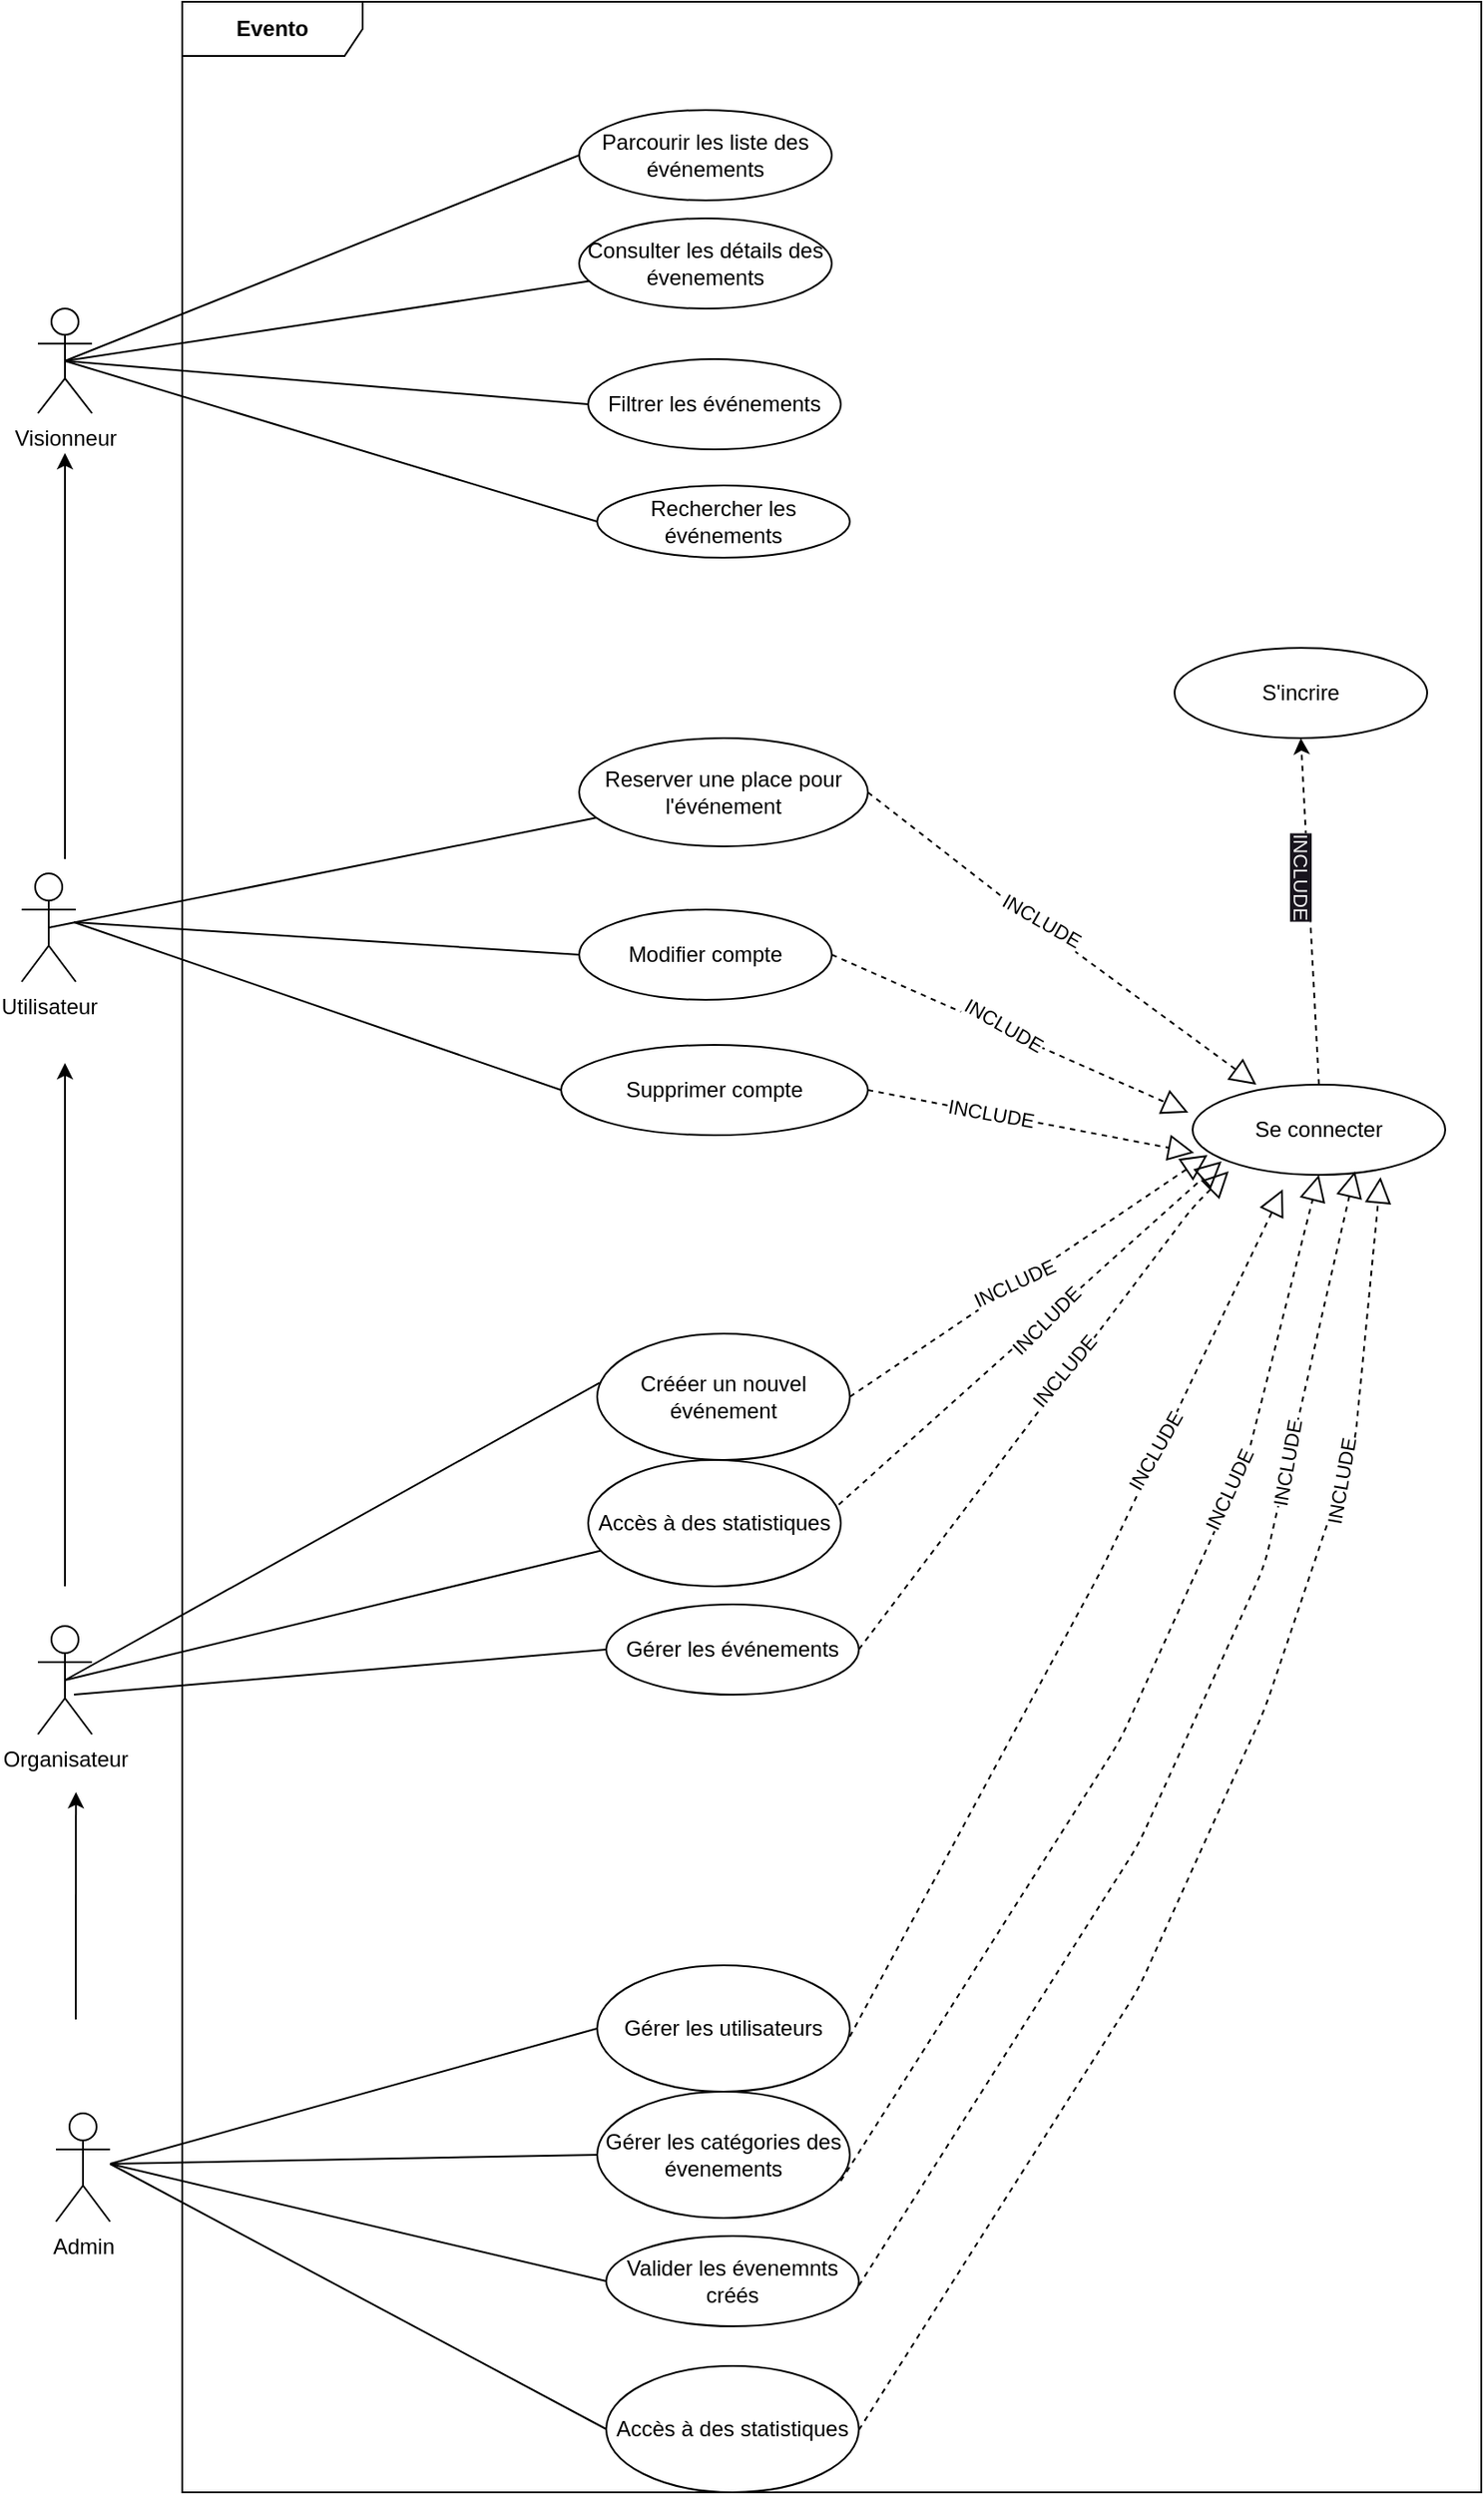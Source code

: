 <mxfile>
    <diagram id="vIdJV89icQpBQxPIXVyk" name="Page-1">
        <mxGraphModel dx="2510" dy="2135" grid="1" gridSize="10" guides="1" tooltips="1" connect="1" arrows="1" fold="1" page="1" pageScale="1" pageWidth="850" pageHeight="1100" math="0" shadow="0">
            <root>
                <mxCell id="0"/>
                <mxCell id="1" parent="0"/>
                <mxCell id="64" value="Visionneur" style="shape=umlActor;verticalLabelPosition=bottom;verticalAlign=top;html=1;" vertex="1" parent="1">
                    <mxGeometry x="50" y="192" width="30" height="58" as="geometry"/>
                </mxCell>
                <mxCell id="65" value="Parcourir les liste des événements" style="ellipse;whiteSpace=wrap;html=1;" vertex="1" parent="1">
                    <mxGeometry x="350" y="82" width="140" height="50" as="geometry"/>
                </mxCell>
                <mxCell id="66" value="Consulter les détails des évenements" style="ellipse;whiteSpace=wrap;html=1;" vertex="1" parent="1">
                    <mxGeometry x="350" y="142" width="140" height="50" as="geometry"/>
                </mxCell>
                <mxCell id="67" value="Gérer les événements" style="ellipse;whiteSpace=wrap;html=1;" vertex="1" parent="1">
                    <mxGeometry x="365" y="910" width="140" height="50" as="geometry"/>
                </mxCell>
                <mxCell id="68" value="Filtrer les événements" style="ellipse;whiteSpace=wrap;html=1;" vertex="1" parent="1">
                    <mxGeometry x="355" y="220" width="140" height="50" as="geometry"/>
                </mxCell>
                <mxCell id="122" style="edgeStyle=none;html=1;exitX=0.5;exitY=0;exitDx=0;exitDy=0;entryX=0.5;entryY=1;entryDx=0;entryDy=0;dashed=1;" edge="1" parent="1" source="69" target="121">
                    <mxGeometry relative="1" as="geometry"/>
                </mxCell>
                <mxCell id="123" value="&#10;&lt;span style=&quot;color: rgb(240, 240, 240); font-family: Helvetica; font-size: 11px; font-style: normal; font-variant-ligatures: normal; font-variant-caps: normal; font-weight: 400; letter-spacing: normal; orphans: 2; text-align: center; text-indent: 0px; text-transform: none; widows: 2; word-spacing: 0px; -webkit-text-stroke-width: 0px; background-color: rgb(24, 20, 29); text-decoration-thickness: initial; text-decoration-style: initial; text-decoration-color: initial; float: none; display: inline !important;&quot;&gt;INCLUDE&lt;/span&gt;&#10;&#10;" style="edgeLabel;html=1;align=center;verticalAlign=middle;resizable=0;points=[];rotation=90;" vertex="1" connectable="0" parent="122">
                    <mxGeometry x="0.324" y="-1" relative="1" as="geometry">
                        <mxPoint x="-11" y="12" as="offset"/>
                    </mxGeometry>
                </mxCell>
                <mxCell id="69" value="Se connecter" style="ellipse;whiteSpace=wrap;html=1;" vertex="1" parent="1">
                    <mxGeometry x="690" y="622" width="140" height="50" as="geometry"/>
                </mxCell>
                <mxCell id="70" value="Utilisateur" style="shape=umlActor;verticalLabelPosition=bottom;verticalAlign=top;html=1;" vertex="1" parent="1">
                    <mxGeometry x="41" y="505" width="30" height="60" as="geometry"/>
                </mxCell>
                <mxCell id="71" value="Rechercher les événements" style="ellipse;whiteSpace=wrap;html=1;" vertex="1" parent="1">
                    <mxGeometry x="360" y="290" width="140" height="40" as="geometry"/>
                </mxCell>
                <mxCell id="72" value="Reserver une place pour l'événement" style="ellipse;whiteSpace=wrap;html=1;" vertex="1" parent="1">
                    <mxGeometry x="350" y="430" width="160" height="60" as="geometry"/>
                </mxCell>
                <mxCell id="73" value="Modifier compte" style="ellipse;whiteSpace=wrap;html=1;" vertex="1" parent="1">
                    <mxGeometry x="350" y="525" width="140" height="50" as="geometry"/>
                </mxCell>
                <mxCell id="74" value="Supprimer compte" style="ellipse;whiteSpace=wrap;html=1;" vertex="1" parent="1">
                    <mxGeometry x="340" y="600" width="170" height="50" as="geometry"/>
                </mxCell>
                <mxCell id="75" value="Organisateur" style="shape=umlActor;verticalLabelPosition=bottom;verticalAlign=top;html=1;" vertex="1" parent="1">
                    <mxGeometry x="50" y="922" width="30" height="60" as="geometry"/>
                </mxCell>
                <mxCell id="76" value="Crééer un nouvel événement" style="ellipse;whiteSpace=wrap;html=1;" vertex="1" parent="1">
                    <mxGeometry x="360" y="760" width="140" height="70" as="geometry"/>
                </mxCell>
                <mxCell id="77" value="Accès à des statistiques" style="ellipse;whiteSpace=wrap;html=1;" vertex="1" parent="1">
                    <mxGeometry x="355" y="830" width="140" height="70" as="geometry"/>
                </mxCell>
                <mxCell id="78" value="" style="endArrow=none;html=1;exitX=0.5;exitY=0.5;exitDx=0;exitDy=0;exitPerimeter=0;entryX=0.01;entryY=0.388;entryDx=0;entryDy=0;entryPerimeter=0;" edge="1" parent="1" source="75" target="76">
                    <mxGeometry width="50" height="50" relative="1" as="geometry">
                        <mxPoint x="110" y="982" as="sourcePoint"/>
                        <mxPoint x="160" y="932" as="targetPoint"/>
                    </mxGeometry>
                </mxCell>
                <mxCell id="79" value="" style="endArrow=none;html=1;exitX=0.5;exitY=0.5;exitDx=0;exitDy=0;exitPerimeter=0;" edge="1" parent="1" source="75" target="77">
                    <mxGeometry width="50" height="50" relative="1" as="geometry">
                        <mxPoint x="75" y="1162" as="sourcePoint"/>
                        <mxPoint x="376.4" y="1069.16" as="targetPoint"/>
                    </mxGeometry>
                </mxCell>
                <mxCell id="80" value="" style="endArrow=none;html=1;entryX=0;entryY=0.5;entryDx=0;entryDy=0;" edge="1" parent="1" target="73">
                    <mxGeometry width="50" height="50" relative="1" as="geometry">
                        <mxPoint x="70" y="532" as="sourcePoint"/>
                        <mxPoint x="360" y="727" as="targetPoint"/>
                    </mxGeometry>
                </mxCell>
                <mxCell id="81" value="" style="endArrow=none;html=1;entryX=0;entryY=0.5;entryDx=0;entryDy=0;" edge="1" parent="1" target="74">
                    <mxGeometry width="50" height="50" relative="1" as="geometry">
                        <mxPoint x="70" y="532" as="sourcePoint"/>
                        <mxPoint x="367.309" y="808.123" as="targetPoint"/>
                        <Array as="points">
                            <mxPoint x="70" y="532"/>
                        </Array>
                    </mxGeometry>
                </mxCell>
                <mxCell id="82" value="" style="endArrow=none;html=1;entryX=0;entryY=0.5;entryDx=0;entryDy=0;exitX=0.5;exitY=0.5;exitDx=0;exitDy=0;exitPerimeter=0;" edge="1" parent="1" source="64" target="71">
                    <mxGeometry width="50" height="50" relative="1" as="geometry">
                        <mxPoint x="110" y="632" as="sourcePoint"/>
                        <mxPoint x="160" y="582" as="targetPoint"/>
                    </mxGeometry>
                </mxCell>
                <mxCell id="83" value="" style="endArrow=none;html=1;exitX=0.5;exitY=0.5;exitDx=0;exitDy=0;exitPerimeter=0;" edge="1" parent="1" source="70" target="72">
                    <mxGeometry width="50" height="50" relative="1" as="geometry">
                        <mxPoint x="75" y="542" as="sourcePoint"/>
                        <mxPoint x="360" y="472" as="targetPoint"/>
                    </mxGeometry>
                </mxCell>
                <mxCell id="84" value="" style="endArrow=none;html=1;entryX=0;entryY=0.5;entryDx=0;entryDy=0;exitX=0.5;exitY=0.5;exitDx=0;exitDy=0;exitPerimeter=0;" edge="1" parent="1" source="64" target="65">
                    <mxGeometry width="50" height="50" relative="1" as="geometry">
                        <mxPoint x="110" y="282" as="sourcePoint"/>
                        <mxPoint x="160" y="232" as="targetPoint"/>
                    </mxGeometry>
                </mxCell>
                <mxCell id="85" value="" style="endArrow=none;html=1;exitX=0.5;exitY=0.5;exitDx=0;exitDy=0;exitPerimeter=0;" edge="1" parent="1" source="64" target="66">
                    <mxGeometry width="50" height="50" relative="1" as="geometry">
                        <mxPoint x="75" y="232" as="sourcePoint"/>
                        <mxPoint x="360" y="117.0" as="targetPoint"/>
                    </mxGeometry>
                </mxCell>
                <mxCell id="86" value="" style="endArrow=none;html=1;entryX=0;entryY=0.5;entryDx=0;entryDy=0;" edge="1" parent="1" target="67">
                    <mxGeometry width="50" height="50" relative="1" as="geometry">
                        <mxPoint x="70" y="960" as="sourcePoint"/>
                        <mxPoint x="365.644" y="186.835" as="targetPoint"/>
                    </mxGeometry>
                </mxCell>
                <mxCell id="87" value="" style="endArrow=none;html=1;entryX=0;entryY=0.5;entryDx=0;entryDy=0;exitX=0.5;exitY=0.5;exitDx=0;exitDy=0;exitPerimeter=0;" edge="1" parent="1" source="64" target="68">
                    <mxGeometry width="50" height="50" relative="1" as="geometry">
                        <mxPoint x="70" y="532" as="sourcePoint"/>
                        <mxPoint x="371.84" y="303.088" as="targetPoint"/>
                    </mxGeometry>
                </mxCell>
                <mxCell id="88" value="" style="endArrow=block;dashed=1;endFill=0;endSize=12;html=1;exitX=1;exitY=0.5;exitDx=0;exitDy=0;" edge="1" parent="1" source="67">
                    <mxGeometry width="160" relative="1" as="geometry">
                        <mxPoint x="500" y="182.0" as="sourcePoint"/>
                        <mxPoint x="710.0" y="670" as="targetPoint"/>
                        <Array as="points">
                            <mxPoint x="690" y="690"/>
                        </Array>
                    </mxGeometry>
                </mxCell>
                <mxCell id="89" value="" style="endArrow=block;dashed=1;endFill=0;endSize=12;html=1;exitX=1;exitY=0.5;exitDx=0;exitDy=0;" edge="1" parent="1" source="72">
                    <mxGeometry width="160" relative="1" as="geometry">
                        <mxPoint x="505" y="507.6" as="sourcePoint"/>
                        <mxPoint x="725.33" y="622.002" as="targetPoint"/>
                        <Array as="points">
                            <mxPoint x="600" y="530"/>
                        </Array>
                    </mxGeometry>
                </mxCell>
                <mxCell id="90" value="" style="endArrow=block;dashed=1;endFill=0;endSize=12;html=1;exitX=1;exitY=0.5;exitDx=0;exitDy=0;entryX=-0.017;entryY=0.309;entryDx=0;entryDy=0;entryPerimeter=0;" edge="1" parent="1" source="73" target="69">
                    <mxGeometry width="160" relative="1" as="geometry">
                        <mxPoint x="500" y="727" as="sourcePoint"/>
                        <mxPoint x="683.92" y="665.75" as="targetPoint"/>
                    </mxGeometry>
                </mxCell>
                <mxCell id="91" value="" style="endArrow=block;dashed=1;endFill=0;endSize=12;html=1;entryX=0.006;entryY=0.754;entryDx=0;entryDy=0;entryPerimeter=0;" edge="1" parent="1" target="69">
                    <mxGeometry width="160" relative="1" as="geometry">
                        <mxPoint x="510" y="625" as="sourcePoint"/>
                        <mxPoint x="700.503" y="674.678" as="targetPoint"/>
                    </mxGeometry>
                </mxCell>
                <mxCell id="92" value="" style="endArrow=block;dashed=1;endFill=0;endSize=12;html=1;exitX=1;exitY=0.5;exitDx=0;exitDy=0;entryX=0.059;entryY=0.781;entryDx=0;entryDy=0;entryPerimeter=0;" edge="1" parent="1" source="76" target="69">
                    <mxGeometry width="160" relative="1" as="geometry">
                        <mxPoint x="505" y="937" as="sourcePoint"/>
                        <mxPoint x="750.0" y="682" as="targetPoint"/>
                    </mxGeometry>
                </mxCell>
                <mxCell id="93" value="" style="endArrow=block;dashed=1;endFill=0;endSize=12;html=1;exitX=0.992;exitY=0.353;exitDx=0;exitDy=0;exitPerimeter=0;entryX=0.115;entryY=0.85;entryDx=0;entryDy=0;entryPerimeter=0;" edge="1" parent="1" source="77" target="69">
                    <mxGeometry width="160" relative="1" as="geometry">
                        <mxPoint x="515" y="1077" as="sourcePoint"/>
                        <mxPoint x="779.96" y="672" as="targetPoint"/>
                    </mxGeometry>
                </mxCell>
                <mxCell id="94" value="" style="endArrow=classic;html=1;" edge="1" parent="1">
                    <mxGeometry width="50" height="50" relative="1" as="geometry">
                        <mxPoint x="65" y="497" as="sourcePoint"/>
                        <mxPoint x="65" y="272" as="targetPoint"/>
                    </mxGeometry>
                </mxCell>
                <mxCell id="95" value="" style="endArrow=classic;html=1;" edge="1" parent="1">
                    <mxGeometry width="50" height="50" relative="1" as="geometry">
                        <mxPoint x="65" y="900" as="sourcePoint"/>
                        <mxPoint x="65" y="610" as="targetPoint"/>
                    </mxGeometry>
                </mxCell>
                <mxCell id="96" value="Evento" style="shape=umlFrame;whiteSpace=wrap;html=1;width=100;height=30;fontStyle=1" vertex="1" parent="1">
                    <mxGeometry x="130" y="22" width="720" height="1380" as="geometry"/>
                </mxCell>
                <mxCell id="97" value="Admin" style="shape=umlActor;verticalLabelPosition=bottom;verticalAlign=top;html=1;" vertex="1" parent="1">
                    <mxGeometry x="60" y="1192" width="30" height="60" as="geometry"/>
                </mxCell>
                <mxCell id="98" value="" style="endArrow=classic;html=1;" edge="1" parent="1">
                    <mxGeometry width="50" height="50" relative="1" as="geometry">
                        <mxPoint x="71" y="1140" as="sourcePoint"/>
                        <mxPoint x="71.09" y="1014" as="targetPoint"/>
                    </mxGeometry>
                </mxCell>
                <mxCell id="99" value="Valider les évenemnts créés" style="ellipse;whiteSpace=wrap;html=1;" vertex="1" parent="1">
                    <mxGeometry x="365" y="1260" width="140" height="50" as="geometry"/>
                </mxCell>
                <mxCell id="100" value="Gérer les utilisateurs" style="ellipse;whiteSpace=wrap;html=1;" vertex="1" parent="1">
                    <mxGeometry x="360" y="1110" width="140" height="70" as="geometry"/>
                </mxCell>
                <mxCell id="101" value="Gérer les catégories des évenements" style="ellipse;whiteSpace=wrap;html=1;" vertex="1" parent="1">
                    <mxGeometry x="360" y="1180" width="140" height="70" as="geometry"/>
                </mxCell>
                <mxCell id="102" value="Accès à des statistiques" style="ellipse;whiteSpace=wrap;html=1;" vertex="1" parent="1">
                    <mxGeometry x="365" y="1332" width="140" height="70" as="geometry"/>
                </mxCell>
                <mxCell id="103" value="" style="endArrow=none;html=1;entryX=0;entryY=0.5;entryDx=0;entryDy=0;" edge="1" parent="1" target="100">
                    <mxGeometry width="50" height="50" relative="1" as="geometry">
                        <mxPoint x="90" y="1220" as="sourcePoint"/>
                        <mxPoint x="376.4" y="1052.0" as="targetPoint"/>
                    </mxGeometry>
                </mxCell>
                <mxCell id="104" value="" style="endArrow=none;html=1;entryX=0;entryY=0.5;entryDx=0;entryDy=0;" edge="1" parent="1" target="101">
                    <mxGeometry width="50" height="50" relative="1" as="geometry">
                        <mxPoint x="90" y="1220" as="sourcePoint"/>
                        <mxPoint x="370" y="1155" as="targetPoint"/>
                    </mxGeometry>
                </mxCell>
                <mxCell id="105" value="" style="endArrow=none;html=1;entryX=0;entryY=0.5;entryDx=0;entryDy=0;" edge="1" parent="1" target="99">
                    <mxGeometry width="50" height="50" relative="1" as="geometry">
                        <mxPoint x="90" y="1220" as="sourcePoint"/>
                        <mxPoint x="370" y="1225" as="targetPoint"/>
                    </mxGeometry>
                </mxCell>
                <mxCell id="106" value="" style="endArrow=none;html=1;entryX=0;entryY=0.5;entryDx=0;entryDy=0;" edge="1" parent="1" target="102">
                    <mxGeometry width="50" height="50" relative="1" as="geometry">
                        <mxPoint x="90" y="1220" as="sourcePoint"/>
                        <mxPoint x="360" y="1360" as="targetPoint"/>
                    </mxGeometry>
                </mxCell>
                <mxCell id="107" value="" style="endArrow=block;dashed=1;endFill=0;endSize=12;html=1;exitX=1;exitY=0.5;exitDx=0;exitDy=0;" edge="1" parent="1">
                    <mxGeometry width="160" relative="1" as="geometry">
                        <mxPoint x="500" y="1149.5" as="sourcePoint"/>
                        <mxPoint x="740" y="680" as="targetPoint"/>
                        <Array as="points">
                            <mxPoint x="640" y="890"/>
                        </Array>
                    </mxGeometry>
                </mxCell>
                <mxCell id="108" value="" style="endArrow=block;dashed=1;endFill=0;endSize=12;html=1;exitX=1;exitY=0.5;exitDx=0;exitDy=0;entryX=0.5;entryY=1;entryDx=0;entryDy=0;" edge="1" parent="1" target="69">
                    <mxGeometry width="160" relative="1" as="geometry">
                        <mxPoint x="495" y="1229.5" as="sourcePoint"/>
                        <mxPoint x="735" y="760" as="targetPoint"/>
                        <Array as="points">
                            <mxPoint x="650" y="985"/>
                            <mxPoint x="720" y="830"/>
                        </Array>
                    </mxGeometry>
                </mxCell>
                <mxCell id="109" value="" style="endArrow=block;dashed=1;endFill=0;endSize=12;html=1;exitX=1;exitY=0.5;exitDx=0;exitDy=0;entryX=0.643;entryY=0.96;entryDx=0;entryDy=0;entryPerimeter=0;" edge="1" parent="1" target="69">
                    <mxGeometry width="160" relative="1" as="geometry">
                        <mxPoint x="505" y="1287.5" as="sourcePoint"/>
                        <mxPoint x="770" y="730" as="targetPoint"/>
                        <Array as="points">
                            <mxPoint x="660" y="1043"/>
                            <mxPoint x="730" y="888"/>
                        </Array>
                    </mxGeometry>
                </mxCell>
                <mxCell id="110" value="" style="endArrow=block;dashed=1;endFill=0;endSize=12;html=1;exitX=1;exitY=0.5;exitDx=0;exitDy=0;entryX=0.744;entryY=1.025;entryDx=0;entryDy=0;entryPerimeter=0;" edge="1" parent="1" target="69">
                    <mxGeometry width="160" relative="1" as="geometry">
                        <mxPoint x="505" y="1367.5" as="sourcePoint"/>
                        <mxPoint x="770" y="810" as="targetPoint"/>
                        <Array as="points">
                            <mxPoint x="660" y="1123"/>
                            <mxPoint x="730" y="968"/>
                            <mxPoint x="780" y="820"/>
                        </Array>
                    </mxGeometry>
                </mxCell>
                <mxCell id="111" value="INCLUDE" style="edgeLabel;html=1;align=center;verticalAlign=middle;resizable=0;points=[];rotation=30;" vertex="1" connectable="0" parent="1">
                    <mxGeometry x="611.001" y="552.002" as="geometry">
                        <mxPoint x="-14.83" y="-15.687" as="offset"/>
                    </mxGeometry>
                </mxCell>
                <mxCell id="112" value="INCLUDE" style="edgeLabel;html=1;align=center;verticalAlign=middle;resizable=0;points=[];rotation=30;" vertex="1" connectable="0" parent="1">
                    <mxGeometry x="590.001" y="610.002" as="geometry">
                        <mxPoint x="-14.83" y="-15.687" as="offset"/>
                    </mxGeometry>
                </mxCell>
                <mxCell id="113" value="INCLUDE" style="edgeLabel;html=1;align=center;verticalAlign=middle;resizable=0;points=[];rotation=10;" vertex="1" connectable="0" parent="1">
                    <mxGeometry x="590.001" y="656.002" as="geometry">
                        <mxPoint x="-14.83" y="-15.687" as="offset"/>
                    </mxGeometry>
                </mxCell>
                <mxCell id="114" value="INCLUDE" style="edgeLabel;html=1;align=center;verticalAlign=middle;resizable=0;points=[];rotation=-25;" vertex="1" connectable="0" parent="1">
                    <mxGeometry x="611.001" y="740.002" as="geometry">
                        <mxPoint x="-14.83" y="-15.687" as="offset"/>
                    </mxGeometry>
                </mxCell>
                <mxCell id="115" value="INCLUDE" style="edgeLabel;html=1;align=center;verticalAlign=middle;resizable=0;points=[];rotation=-45;" vertex="1" connectable="0" parent="1">
                    <mxGeometry x="630.001" y="754.002" as="geometry">
                        <mxPoint x="-14.83" y="-15.687" as="offset"/>
                    </mxGeometry>
                </mxCell>
                <mxCell id="116" value="INCLUDE" style="edgeLabel;html=1;align=center;verticalAlign=middle;resizable=0;points=[];rotation=-50;" vertex="1" connectable="0" parent="1">
                    <mxGeometry x="640.001" y="780.002" as="geometry">
                        <mxPoint x="-14.83" y="-15.687" as="offset"/>
                    </mxGeometry>
                </mxCell>
                <mxCell id="117" value="INCLUDE" style="edgeLabel;html=1;align=center;verticalAlign=middle;resizable=0;points=[];rotation=-60;" vertex="1" connectable="0" parent="1">
                    <mxGeometry x="690.001" y="820.002" as="geometry">
                        <mxPoint x="-14.83" y="-15.687" as="offset"/>
                    </mxGeometry>
                </mxCell>
                <mxCell id="118" value="INCLUDE" style="edgeLabel;html=1;align=center;verticalAlign=middle;resizable=0;points=[];rotation=-65;" vertex="1" connectable="0" parent="1">
                    <mxGeometry x="730.001" y="840.002" as="geometry">
                        <mxPoint x="-14.83" y="-15.687" as="offset"/>
                    </mxGeometry>
                </mxCell>
                <mxCell id="119" value="INCLUDE" style="edgeLabel;html=1;align=center;verticalAlign=middle;resizable=0;points=[];rotation=-80;" vertex="1" connectable="0" parent="1">
                    <mxGeometry x="760.001" y="820.002" as="geometry">
                        <mxPoint x="-14.83" y="-15.687" as="offset"/>
                    </mxGeometry>
                </mxCell>
                <mxCell id="120" value="INCLUDE" style="edgeLabel;html=1;align=center;verticalAlign=middle;resizable=0;points=[];rotation=-80;" vertex="1" connectable="0" parent="1">
                    <mxGeometry x="790.001" y="830.002" as="geometry">
                        <mxPoint x="-14.83" y="-15.687" as="offset"/>
                    </mxGeometry>
                </mxCell>
                <mxCell id="121" value="S'incrire" style="ellipse;whiteSpace=wrap;html=1;" vertex="1" parent="1">
                    <mxGeometry x="680" y="380" width="140" height="50" as="geometry"/>
                </mxCell>
            </root>
        </mxGraphModel>
    </diagram>
</mxfile>